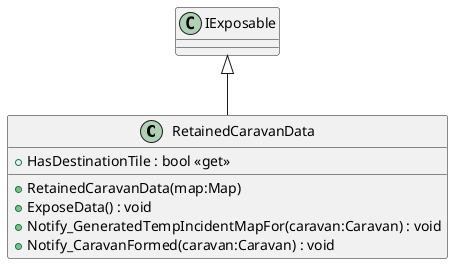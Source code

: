 @startuml
class RetainedCaravanData {
    + HasDestinationTile : bool <<get>>
    + RetainedCaravanData(map:Map)
    + ExposeData() : void
    + Notify_GeneratedTempIncidentMapFor(caravan:Caravan) : void
    + Notify_CaravanFormed(caravan:Caravan) : void
}
IExposable <|-- RetainedCaravanData
@enduml
